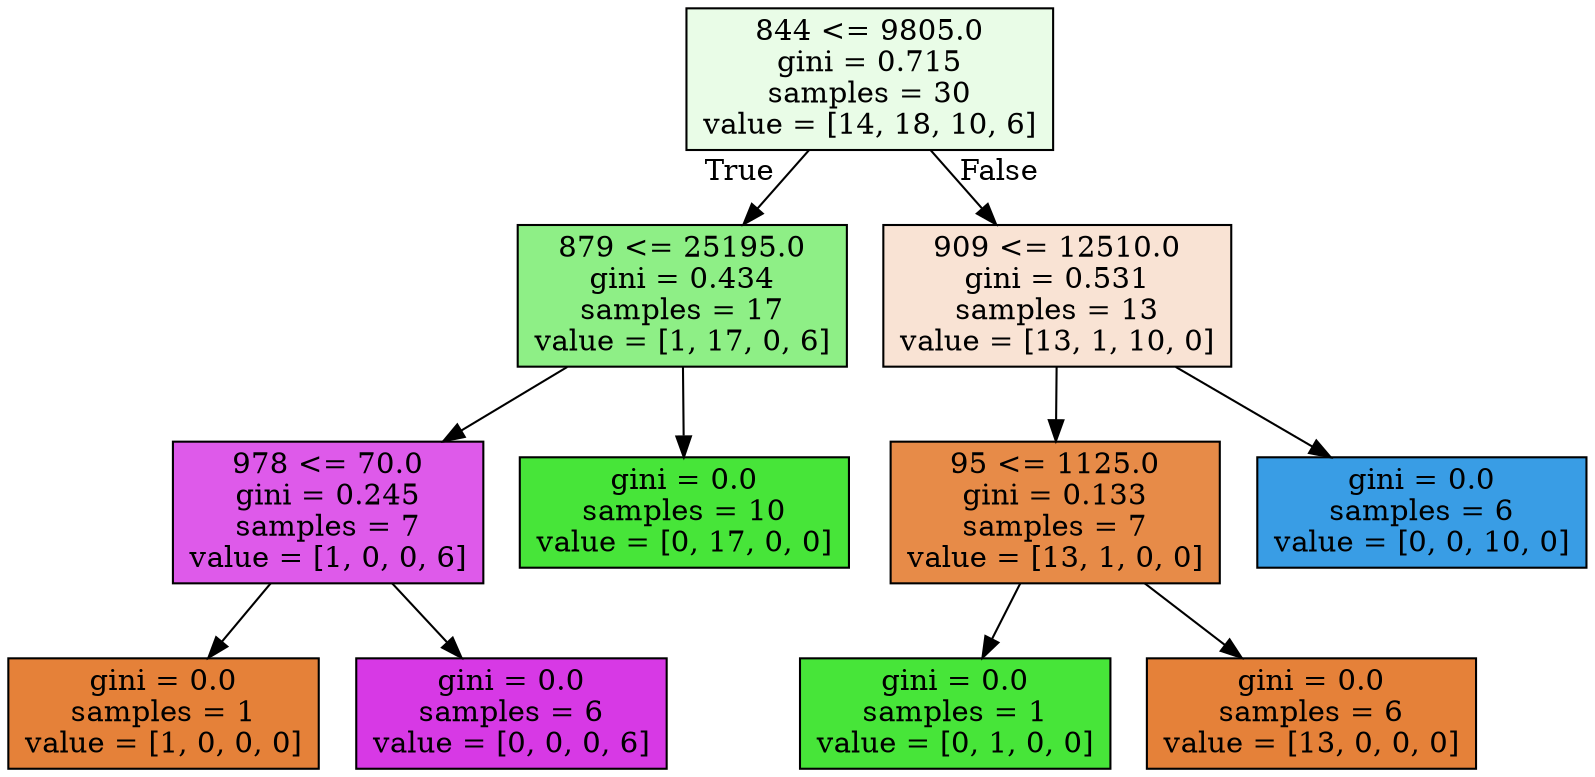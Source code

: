digraph Tree {
node [shape=box, style="filled", color="black"] ;
0 [label="844 <= 9805.0\ngini = 0.715\nsamples = 30\nvalue = [14, 18, 10, 6]", fillcolor="#47e5391e"] ;
1 [label="879 <= 25195.0\ngini = 0.434\nsamples = 17\nvalue = [1, 17, 0, 6]", fillcolor="#47e5399c"] ;
0 -> 1 [labeldistance=2.5, labelangle=45, headlabel="True"] ;
2 [label="978 <= 70.0\ngini = 0.245\nsamples = 7\nvalue = [1, 0, 0, 6]", fillcolor="#d739e5d4"] ;
1 -> 2 ;
3 [label="gini = 0.0\nsamples = 1\nvalue = [1, 0, 0, 0]", fillcolor="#e58139ff"] ;
2 -> 3 ;
4 [label="gini = 0.0\nsamples = 6\nvalue = [0, 0, 0, 6]", fillcolor="#d739e5ff"] ;
2 -> 4 ;
5 [label="gini = 0.0\nsamples = 10\nvalue = [0, 17, 0, 0]", fillcolor="#47e539ff"] ;
1 -> 5 ;
6 [label="909 <= 12510.0\ngini = 0.531\nsamples = 13\nvalue = [13, 1, 10, 0]", fillcolor="#e5813937"] ;
0 -> 6 [labeldistance=2.5, labelangle=-45, headlabel="False"] ;
7 [label="95 <= 1125.0\ngini = 0.133\nsamples = 7\nvalue = [13, 1, 0, 0]", fillcolor="#e58139eb"] ;
6 -> 7 ;
8 [label="gini = 0.0\nsamples = 1\nvalue = [0, 1, 0, 0]", fillcolor="#47e539ff"] ;
7 -> 8 ;
9 [label="gini = 0.0\nsamples = 6\nvalue = [13, 0, 0, 0]", fillcolor="#e58139ff"] ;
7 -> 9 ;
10 [label="gini = 0.0\nsamples = 6\nvalue = [0, 0, 10, 0]", fillcolor="#399de5ff"] ;
6 -> 10 ;
}
